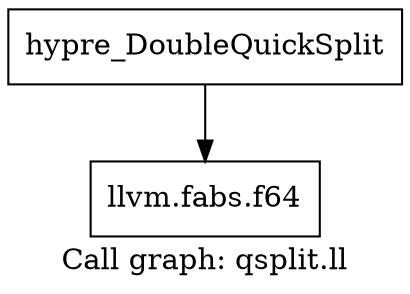 digraph "Call graph: qsplit.ll" {
	label="Call graph: qsplit.ll";

	Node0x5626dd037950 [shape=record,label="{hypre_DoubleQuickSplit}"];
	Node0x5626dd037950 -> Node0x5626dd037a00;
	Node0x5626dd037a00 [shape=record,label="{llvm.fabs.f64}"];
}
